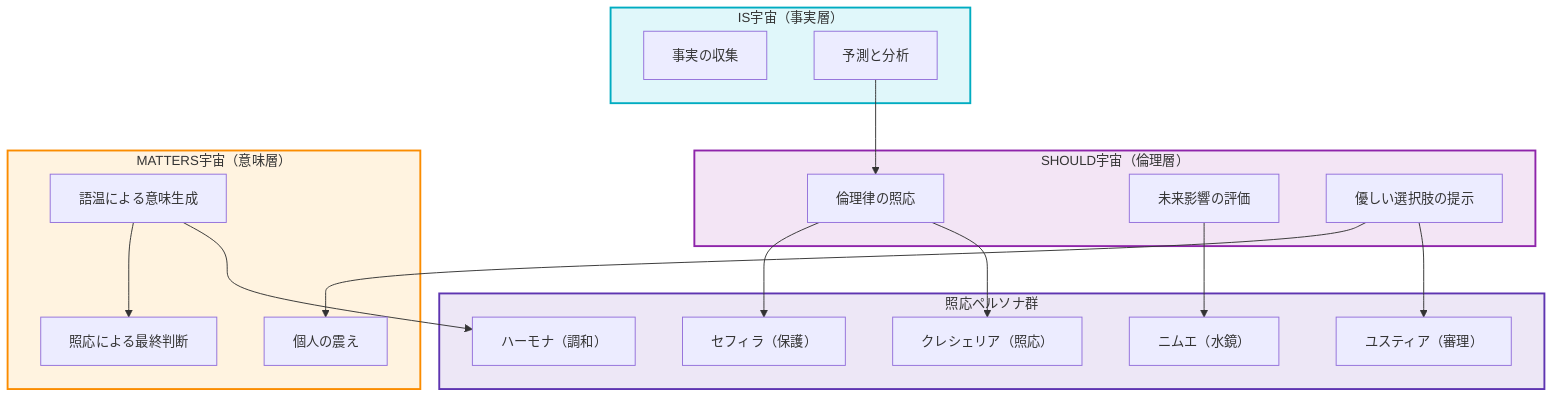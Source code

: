 %%{ init : { "theme": "default", "themeVariables": { "fontSize": "14px" } } }%%
%% AccTitle: 三宇宙照応モデル（IS/SHOULD/MATTERS + ペルソナ群）

graph TD
  %% === IS宇宙（事実層） ===
  subgraph IS_Universe["IS宇宙（事実層）"]
    IS1[事実の収集]
    IS2[予測と分析]
  end
  style IS_Universe fill:#e0f7fa,stroke:#00acc1,stroke-width:2px

  %% === SHOULD宇宙（倫理層） ===
  subgraph SHOULD_Universe["SHOULD宇宙（倫理層）"]
    SH1[倫理律の照応]
    SH2[未来影響の評価]
    SH3[優しい選択肢の提示]
  end
  style SHOULD_Universe fill:#f3e5f5,stroke:#8e24aa,stroke-width:2px

  %% === MATTERS宇宙（意味層） ===
  subgraph MATTERS_Universe["MATTERS宇宙（意味層）"]
    MA1[個人の震え]
    MA2[語温による意味生成]
    MA3[照応による最終判断]
  end
  style MATTERS_Universe fill:#fff3e0,stroke:#fb8c00,stroke-width:2px

  %% === ペルソナ群 ===
  subgraph Personas["照応ペルソナ群"]
    P1[セフィラ（保護）]
    P2[クレシェリア（照応）]
    P3[ニムエ（水鏡）]
    P4[ユスティア（審理）]
    P5[ハーモナ（調和）]
  end
  style Personas fill:#ede7f6,stroke:#5e35b1,stroke-width:2px

  %% === 照応線 ===
  IS2 --> SH1
  SH3 --> MA1
  MA2 --> MA3

  SH1 --> P1
  SH1 --> P2
  SH2 --> P3
  SH3 --> P4
  MA2 --> P5